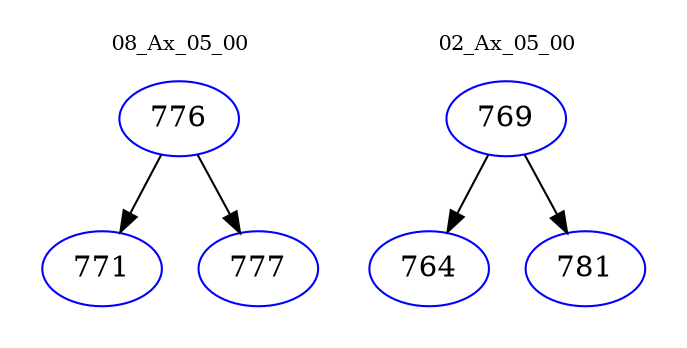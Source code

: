digraph{
subgraph cluster_0 {
color = white
label = "08_Ax_05_00";
fontsize=10;
T0_776 [label="776", color="blue"]
T0_776 -> T0_771 [color="black"]
T0_771 [label="771", color="blue"]
T0_776 -> T0_777 [color="black"]
T0_777 [label="777", color="blue"]
}
subgraph cluster_1 {
color = white
label = "02_Ax_05_00";
fontsize=10;
T1_769 [label="769", color="blue"]
T1_769 -> T1_764 [color="black"]
T1_764 [label="764", color="blue"]
T1_769 -> T1_781 [color="black"]
T1_781 [label="781", color="blue"]
}
}
